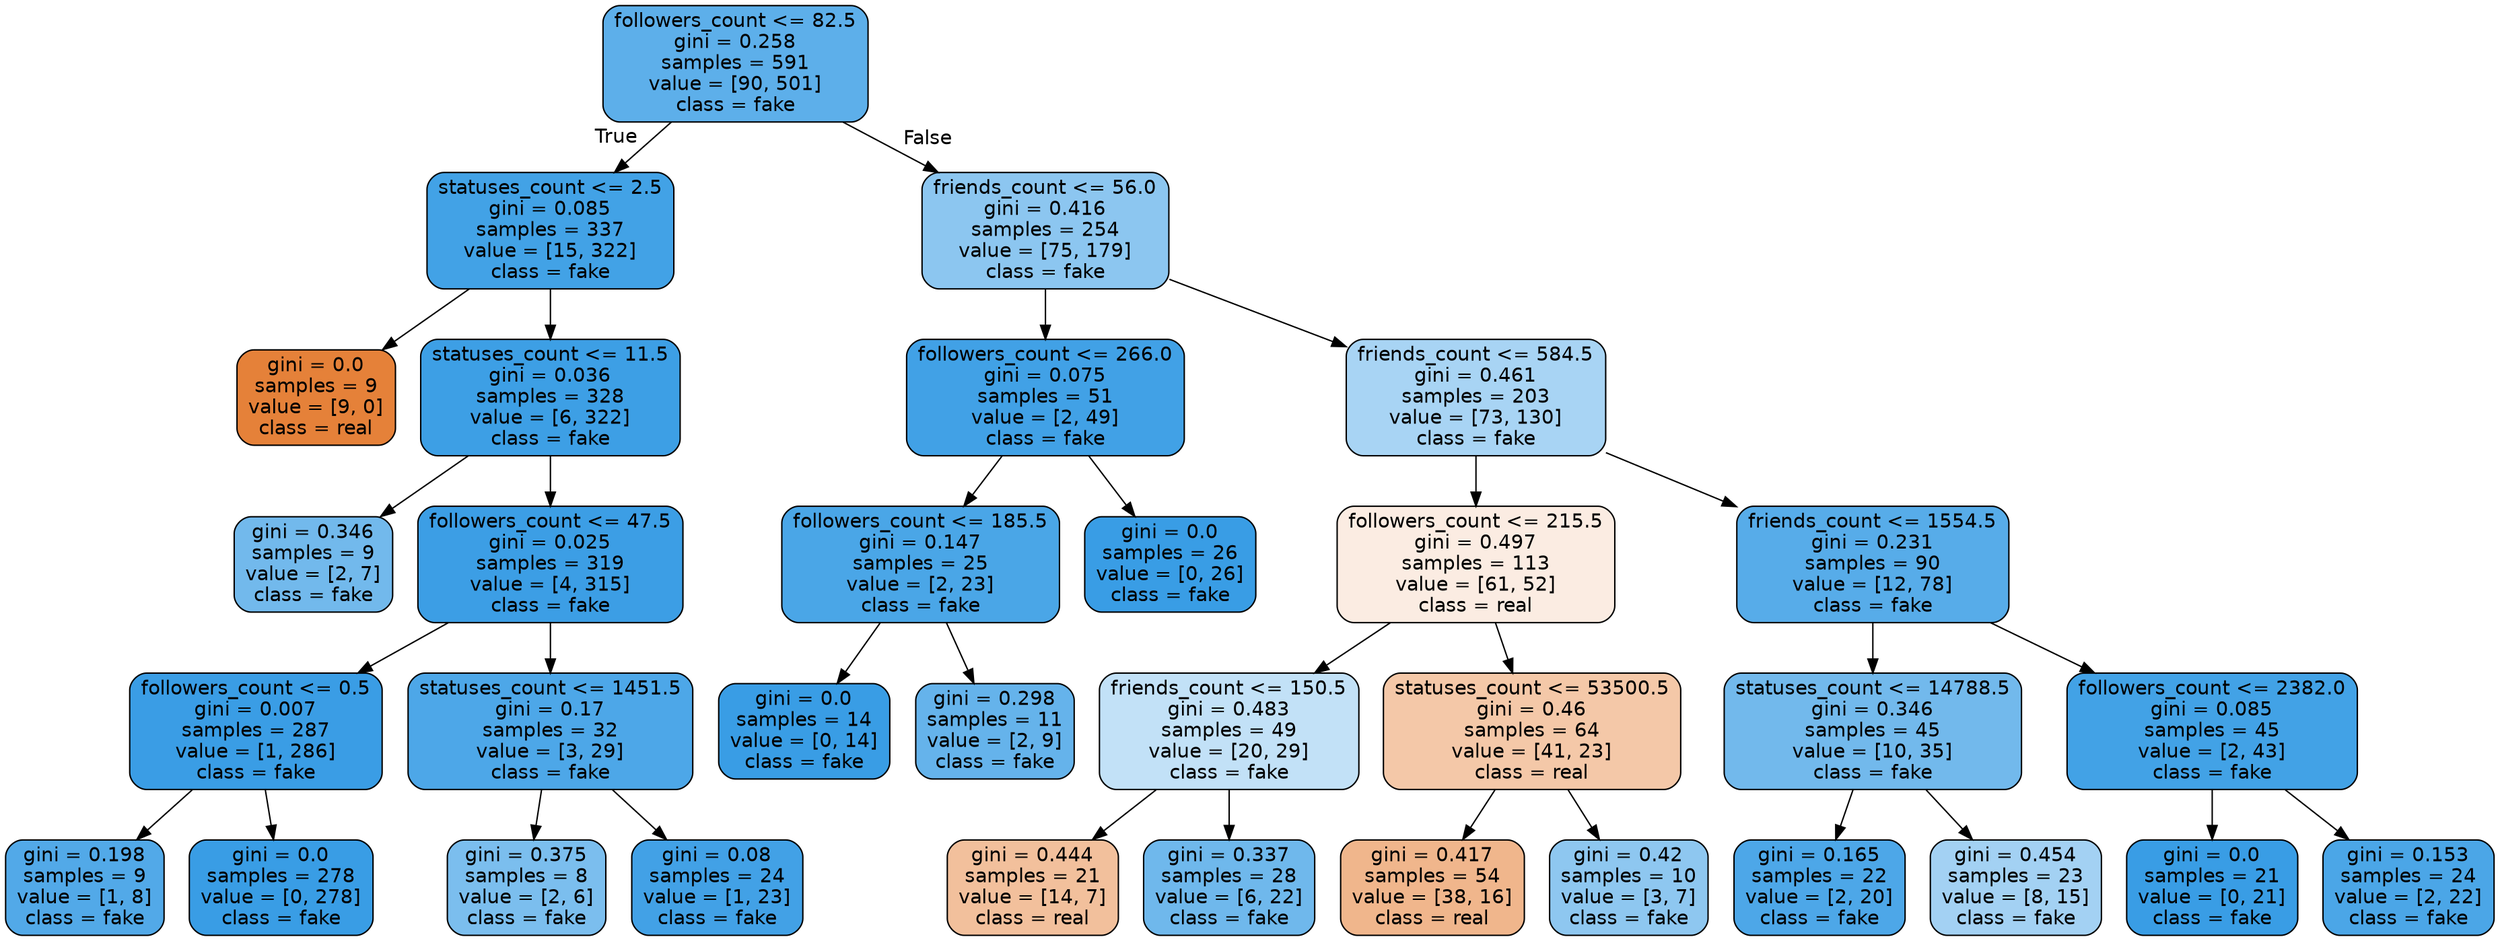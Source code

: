 digraph Tree {
node [shape=box, style="filled, rounded", color="black", fontname="helvetica"] ;
edge [fontname="helvetica"] ;
0 [label="followers_count <= 82.5\ngini = 0.258\nsamples = 591\nvalue = [90, 501]\nclass = fake", fillcolor="#5dafea"] ;
1 [label="statuses_count <= 2.5\ngini = 0.085\nsamples = 337\nvalue = [15, 322]\nclass = fake", fillcolor="#42a2e6"] ;
0 -> 1 [labeldistance=2.5, labelangle=45, headlabel="True"] ;
2 [label="gini = 0.0\nsamples = 9\nvalue = [9, 0]\nclass = real", fillcolor="#e58139"] ;
1 -> 2 ;
3 [label="statuses_count <= 11.5\ngini = 0.036\nsamples = 328\nvalue = [6, 322]\nclass = fake", fillcolor="#3d9fe5"] ;
1 -> 3 ;
4 [label="gini = 0.346\nsamples = 9\nvalue = [2, 7]\nclass = fake", fillcolor="#72b9ec"] ;
3 -> 4 ;
5 [label="followers_count <= 47.5\ngini = 0.025\nsamples = 319\nvalue = [4, 315]\nclass = fake", fillcolor="#3c9ee5"] ;
3 -> 5 ;
6 [label="followers_count <= 0.5\ngini = 0.007\nsamples = 287\nvalue = [1, 286]\nclass = fake", fillcolor="#3a9de5"] ;
5 -> 6 ;
7 [label="gini = 0.198\nsamples = 9\nvalue = [1, 8]\nclass = fake", fillcolor="#52a9e8"] ;
6 -> 7 ;
8 [label="gini = 0.0\nsamples = 278\nvalue = [0, 278]\nclass = fake", fillcolor="#399de5"] ;
6 -> 8 ;
9 [label="statuses_count <= 1451.5\ngini = 0.17\nsamples = 32\nvalue = [3, 29]\nclass = fake", fillcolor="#4da7e8"] ;
5 -> 9 ;
10 [label="gini = 0.375\nsamples = 8\nvalue = [2, 6]\nclass = fake", fillcolor="#7bbeee"] ;
9 -> 10 ;
11 [label="gini = 0.08\nsamples = 24\nvalue = [1, 23]\nclass = fake", fillcolor="#42a1e6"] ;
9 -> 11 ;
12 [label="friends_count <= 56.0\ngini = 0.416\nsamples = 254\nvalue = [75, 179]\nclass = fake", fillcolor="#8cc6f0"] ;
0 -> 12 [labeldistance=2.5, labelangle=-45, headlabel="False"] ;
13 [label="followers_count <= 266.0\ngini = 0.075\nsamples = 51\nvalue = [2, 49]\nclass = fake", fillcolor="#41a1e6"] ;
12 -> 13 ;
14 [label="followers_count <= 185.5\ngini = 0.147\nsamples = 25\nvalue = [2, 23]\nclass = fake", fillcolor="#4aa6e7"] ;
13 -> 14 ;
15 [label="gini = 0.0\nsamples = 14\nvalue = [0, 14]\nclass = fake", fillcolor="#399de5"] ;
14 -> 15 ;
16 [label="gini = 0.298\nsamples = 11\nvalue = [2, 9]\nclass = fake", fillcolor="#65b3eb"] ;
14 -> 16 ;
17 [label="gini = 0.0\nsamples = 26\nvalue = [0, 26]\nclass = fake", fillcolor="#399de5"] ;
13 -> 17 ;
18 [label="friends_count <= 584.5\ngini = 0.461\nsamples = 203\nvalue = [73, 130]\nclass = fake", fillcolor="#a8d4f4"] ;
12 -> 18 ;
19 [label="followers_count <= 215.5\ngini = 0.497\nsamples = 113\nvalue = [61, 52]\nclass = real", fillcolor="#fbece2"] ;
18 -> 19 ;
20 [label="friends_count <= 150.5\ngini = 0.483\nsamples = 49\nvalue = [20, 29]\nclass = fake", fillcolor="#c2e1f7"] ;
19 -> 20 ;
21 [label="gini = 0.444\nsamples = 21\nvalue = [14, 7]\nclass = real", fillcolor="#f2c09c"] ;
20 -> 21 ;
22 [label="gini = 0.337\nsamples = 28\nvalue = [6, 22]\nclass = fake", fillcolor="#6fb8ec"] ;
20 -> 22 ;
23 [label="statuses_count <= 53500.5\ngini = 0.46\nsamples = 64\nvalue = [41, 23]\nclass = real", fillcolor="#f4c8a8"] ;
19 -> 23 ;
24 [label="gini = 0.417\nsamples = 54\nvalue = [38, 16]\nclass = real", fillcolor="#f0b68c"] ;
23 -> 24 ;
25 [label="gini = 0.42\nsamples = 10\nvalue = [3, 7]\nclass = fake", fillcolor="#8ec7f0"] ;
23 -> 25 ;
26 [label="friends_count <= 1554.5\ngini = 0.231\nsamples = 90\nvalue = [12, 78]\nclass = fake", fillcolor="#57ace9"] ;
18 -> 26 ;
27 [label="statuses_count <= 14788.5\ngini = 0.346\nsamples = 45\nvalue = [10, 35]\nclass = fake", fillcolor="#72b9ec"] ;
26 -> 27 ;
28 [label="gini = 0.165\nsamples = 22\nvalue = [2, 20]\nclass = fake", fillcolor="#4da7e8"] ;
27 -> 28 ;
29 [label="gini = 0.454\nsamples = 23\nvalue = [8, 15]\nclass = fake", fillcolor="#a3d1f3"] ;
27 -> 29 ;
30 [label="followers_count <= 2382.0\ngini = 0.085\nsamples = 45\nvalue = [2, 43]\nclass = fake", fillcolor="#42a2e6"] ;
26 -> 30 ;
31 [label="gini = 0.0\nsamples = 21\nvalue = [0, 21]\nclass = fake", fillcolor="#399de5"] ;
30 -> 31 ;
32 [label="gini = 0.153\nsamples = 24\nvalue = [2, 22]\nclass = fake", fillcolor="#4ba6e7"] ;
30 -> 32 ;
}